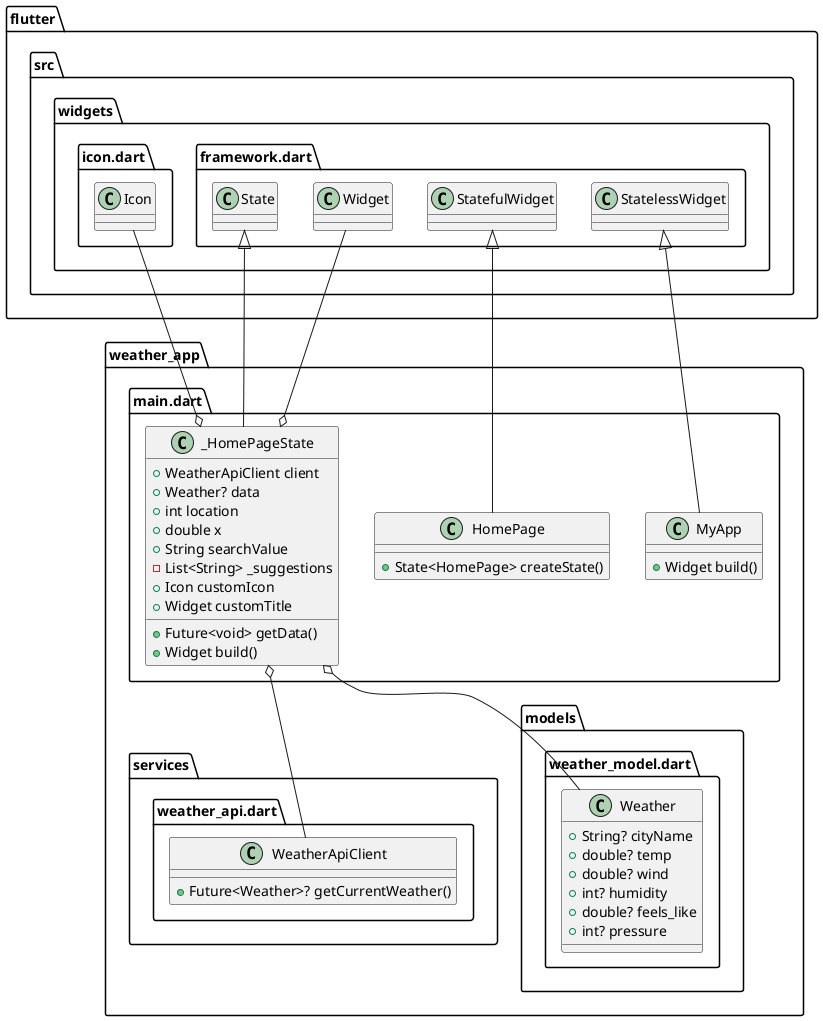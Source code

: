 @startuml
set namespaceSeparator ::

class "weather_app::main.dart::MyApp" {
  +Widget build()
}

"flutter::src::widgets::framework.dart::StatelessWidget" <|-- "weather_app::main.dart::MyApp"

class "weather_app::main.dart::HomePage" {
  +State<HomePage> createState()
}

"flutter::src::widgets::framework.dart::StatefulWidget" <|-- "weather_app::main.dart::HomePage"

class "weather_app::main.dart::_HomePageState" {
  +WeatherApiClient client
  +Weather? data
  +int location
  +double x
  +String searchValue
  -List<String> _suggestions
  +Icon customIcon
  +Widget customTitle
  +Future<void> getData()
  +Widget build()
}

"weather_app::main.dart::_HomePageState" o-- "weather_app::services::weather_api.dart::WeatherApiClient"
"weather_app::main.dart::_HomePageState" o-- "weather_app::models::weather_model.dart::Weather"
"weather_app::main.dart::_HomePageState" o-- "flutter::src::widgets::icon.dart::Icon"
"weather_app::main.dart::_HomePageState" o-- "flutter::src::widgets::framework.dart::Widget"
"flutter::src::widgets::framework.dart::State" <|-- "weather_app::main.dart::_HomePageState"

class "weather_app::models::weather_model.dart::Weather" {
  +String? cityName
  +double? temp
  +double? wind
  +int? humidity
  +double? feels_like
  +int? pressure
}

class "weather_app::services::weather_api.dart::WeatherApiClient" {
  +Future<Weather>? getCurrentWeather()
}


@enduml

